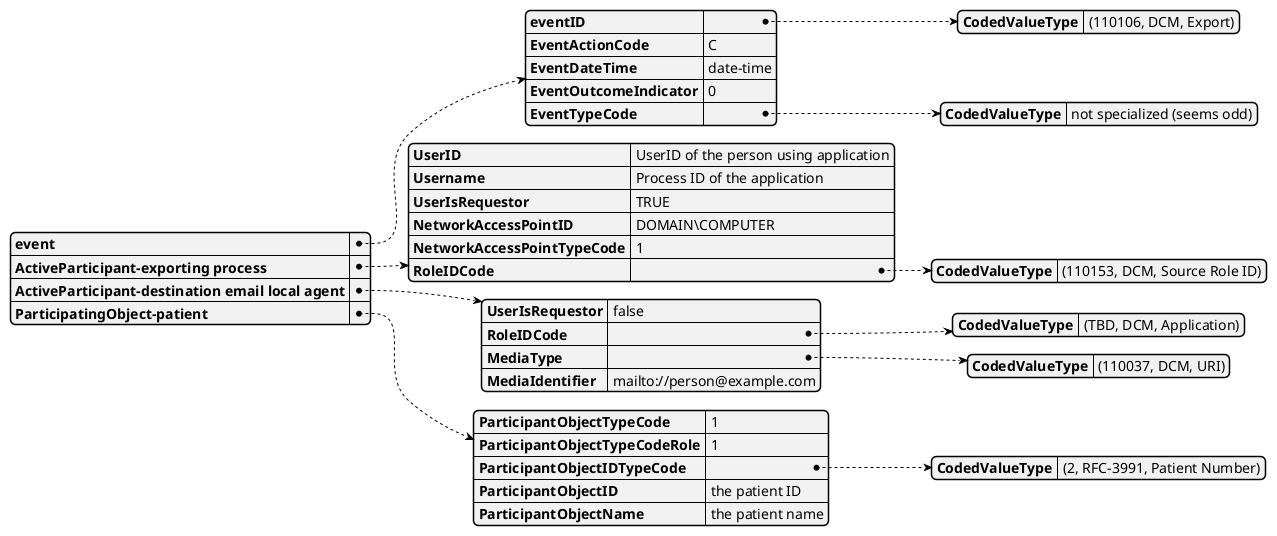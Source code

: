 
@startjson
{
	"event": {
	   "eventID" : {"CodedValueType" : "(110106, DCM, Export)"},
	   "EventActionCode": "C",
	   "EventDateTime" : "date-time",
	   "EventOutcomeIndicator": "0",
	   "EventTypeCode" : {
	   	"CodedValueType" : "not specialized (seems odd)"
		}
	   },
	"ActiveParticipant-exporting process" : {
	   "UserID" : "UserID of the person using application",
	   "Username" : "Process ID of the application",
	   "UserIsRequestor" : "TRUE",
	   "NetworkAccessPointID" : "DOMAIN\\COMPUTER",
	   "NetworkAccessPointTypeCode" : "1",
	   "RoleIDCode" : {
	   	"CodedValueType" : "(110153, DCM, Source Role ID)"
		}
	   },
	"ActiveParticipant-destination email local agent" : {
	   "UserIsRequestor" : "false",
	   "RoleIDCode" : {
	   	"CodedValueType" : "(TBD, DCM, Application)"
		},
	   "MediaType" : {
	        "CodedValueType" : "(110037, DCM, URI)"
		},
	   "MediaIdentifier" : "mailto://person@example.com"
	   },
	"ParticipatingObject-patient" : {
	    "ParticipantObjectTypeCode" : 1,
	    "ParticipantObjectTypeCodeRole" : 1,
	    "ParticipantObjectIDTypeCode" : {
	        "CodedValueType" : "(2, RFC-3991, Patient Number)"
	        },
	    "ParticipantObjectID" : "the patient ID",
	    "ParticipantObjectName" : "the patient name"
	   }
}
@endjson


	   

